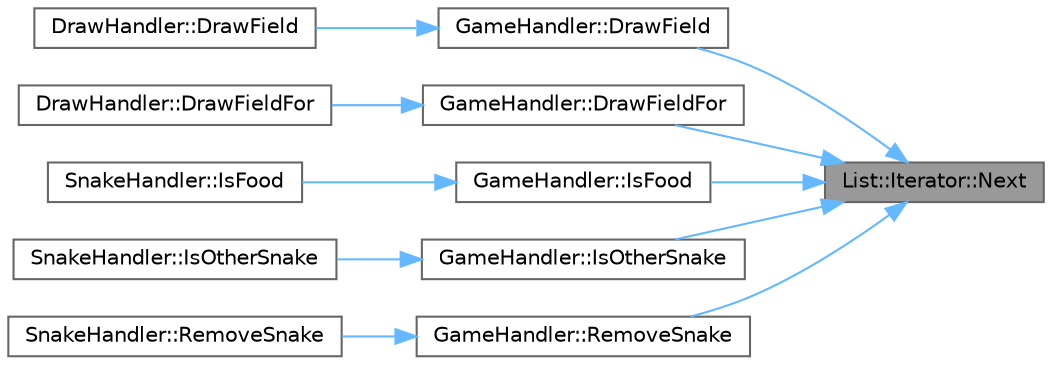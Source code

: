 digraph "List::Iterator::Next"
{
 // LATEX_PDF_SIZE
  bgcolor="transparent";
  edge [fontname=Helvetica,fontsize=10,labelfontname=Helvetica,labelfontsize=10];
  node [fontname=Helvetica,fontsize=10,shape=box,height=0.2,width=0.4];
  rankdir="RL";
  Node1 [id="Node000001",label="List::Iterator::Next",height=0.2,width=0.4,color="gray40", fillcolor="grey60", style="filled", fontcolor="black",tooltip=" "];
  Node1 -> Node2 [id="edge1_Node000001_Node000002",dir="back",color="steelblue1",style="solid",tooltip=" "];
  Node2 [id="Node000002",label="GameHandler::DrawField",height=0.2,width=0.4,color="grey40", fillcolor="white", style="filled",URL="$class_game_handler.html#ac168ebbfd7f028108e3a114db9814a45",tooltip="Отрисовка поля."];
  Node2 -> Node3 [id="edge2_Node000002_Node000003",dir="back",color="steelblue1",style="solid",tooltip=" "];
  Node3 [id="Node000003",label="DrawHandler::DrawField",height=0.2,width=0.4,color="grey40", fillcolor="white", style="filled",URL="$class_draw_handler.html#a8b3351b429a0387e54aa5c399a557a16",tooltip="Отрисовка поля."];
  Node1 -> Node4 [id="edge3_Node000001_Node000004",dir="back",color="steelblue1",style="solid",tooltip=" "];
  Node4 [id="Node000004",label="GameHandler::DrawFieldFor",height=0.2,width=0.4,color="grey40", fillcolor="white", style="filled",URL="$class_game_handler.html#a6c7bba20d16e3287f56065e10333412c",tooltip="Отрисовка поля для конкретной змеи."];
  Node4 -> Node5 [id="edge4_Node000004_Node000005",dir="back",color="steelblue1",style="solid",tooltip=" "];
  Node5 [id="Node000005",label="DrawHandler::DrawFieldFor",height=0.2,width=0.4,color="grey40", fillcolor="white", style="filled",URL="$class_draw_handler.html#af69e4051dccdc7b2a413c408ba372b52",tooltip="Отрисовка поля для конкретной змеи."];
  Node1 -> Node6 [id="edge5_Node000001_Node000006",dir="back",color="steelblue1",style="solid",tooltip=" "];
  Node6 [id="Node000006",label="GameHandler::IsFood",height=0.2,width=0.4,color="grey40", fillcolor="white", style="filled",URL="$class_game_handler.html#a15a7c5a0ad0846d234958fa147dfc8dd",tooltip="Проверка на столкновение змеи с едой."];
  Node6 -> Node7 [id="edge6_Node000006_Node000007",dir="back",color="steelblue1",style="solid",tooltip=" "];
  Node7 [id="Node000007",label="SnakeHandler::IsFood",height=0.2,width=0.4,color="grey40", fillcolor="white", style="filled",URL="$class_snake_handler.html#a59199ce5eaf4c2fdc21873168dc50bd5",tooltip="Проверка на столкновение змеи с едой."];
  Node1 -> Node8 [id="edge7_Node000001_Node000008",dir="back",color="steelblue1",style="solid",tooltip=" "];
  Node8 [id="Node000008",label="GameHandler::IsOtherSnake",height=0.2,width=0.4,color="grey40", fillcolor="white", style="filled",URL="$class_game_handler.html#a5d28fc45725271772c8614335e65681b",tooltip="Проверка на столкновение змеи с другой змеей."];
  Node8 -> Node9 [id="edge8_Node000008_Node000009",dir="back",color="steelblue1",style="solid",tooltip=" "];
  Node9 [id="Node000009",label="SnakeHandler::IsOtherSnake",height=0.2,width=0.4,color="grey40", fillcolor="white", style="filled",URL="$class_snake_handler.html#a419af6e8b85ed903d66f2a763a272963",tooltip="Проверка на столкновение змеи с другой змеей."];
  Node1 -> Node10 [id="edge9_Node000001_Node000010",dir="back",color="steelblue1",style="solid",tooltip=" "];
  Node10 [id="Node000010",label="GameHandler::RemoveSnake",height=0.2,width=0.4,color="grey40", fillcolor="white", style="filled",URL="$class_game_handler.html#a3b6336c71c0128ca5bd6fe5dc645bc48",tooltip="Удаление змеи из списка змей."];
  Node10 -> Node11 [id="edge10_Node000010_Node000011",dir="back",color="steelblue1",style="solid",tooltip=" "];
  Node11 [id="Node000011",label="SnakeHandler::RemoveSnake",height=0.2,width=0.4,color="grey40", fillcolor="white", style="filled",URL="$class_snake_handler.html#ab18220bdd08da7c8aa087ca1e5e4852d",tooltip="Удаление змеи из списка змей."];
}
